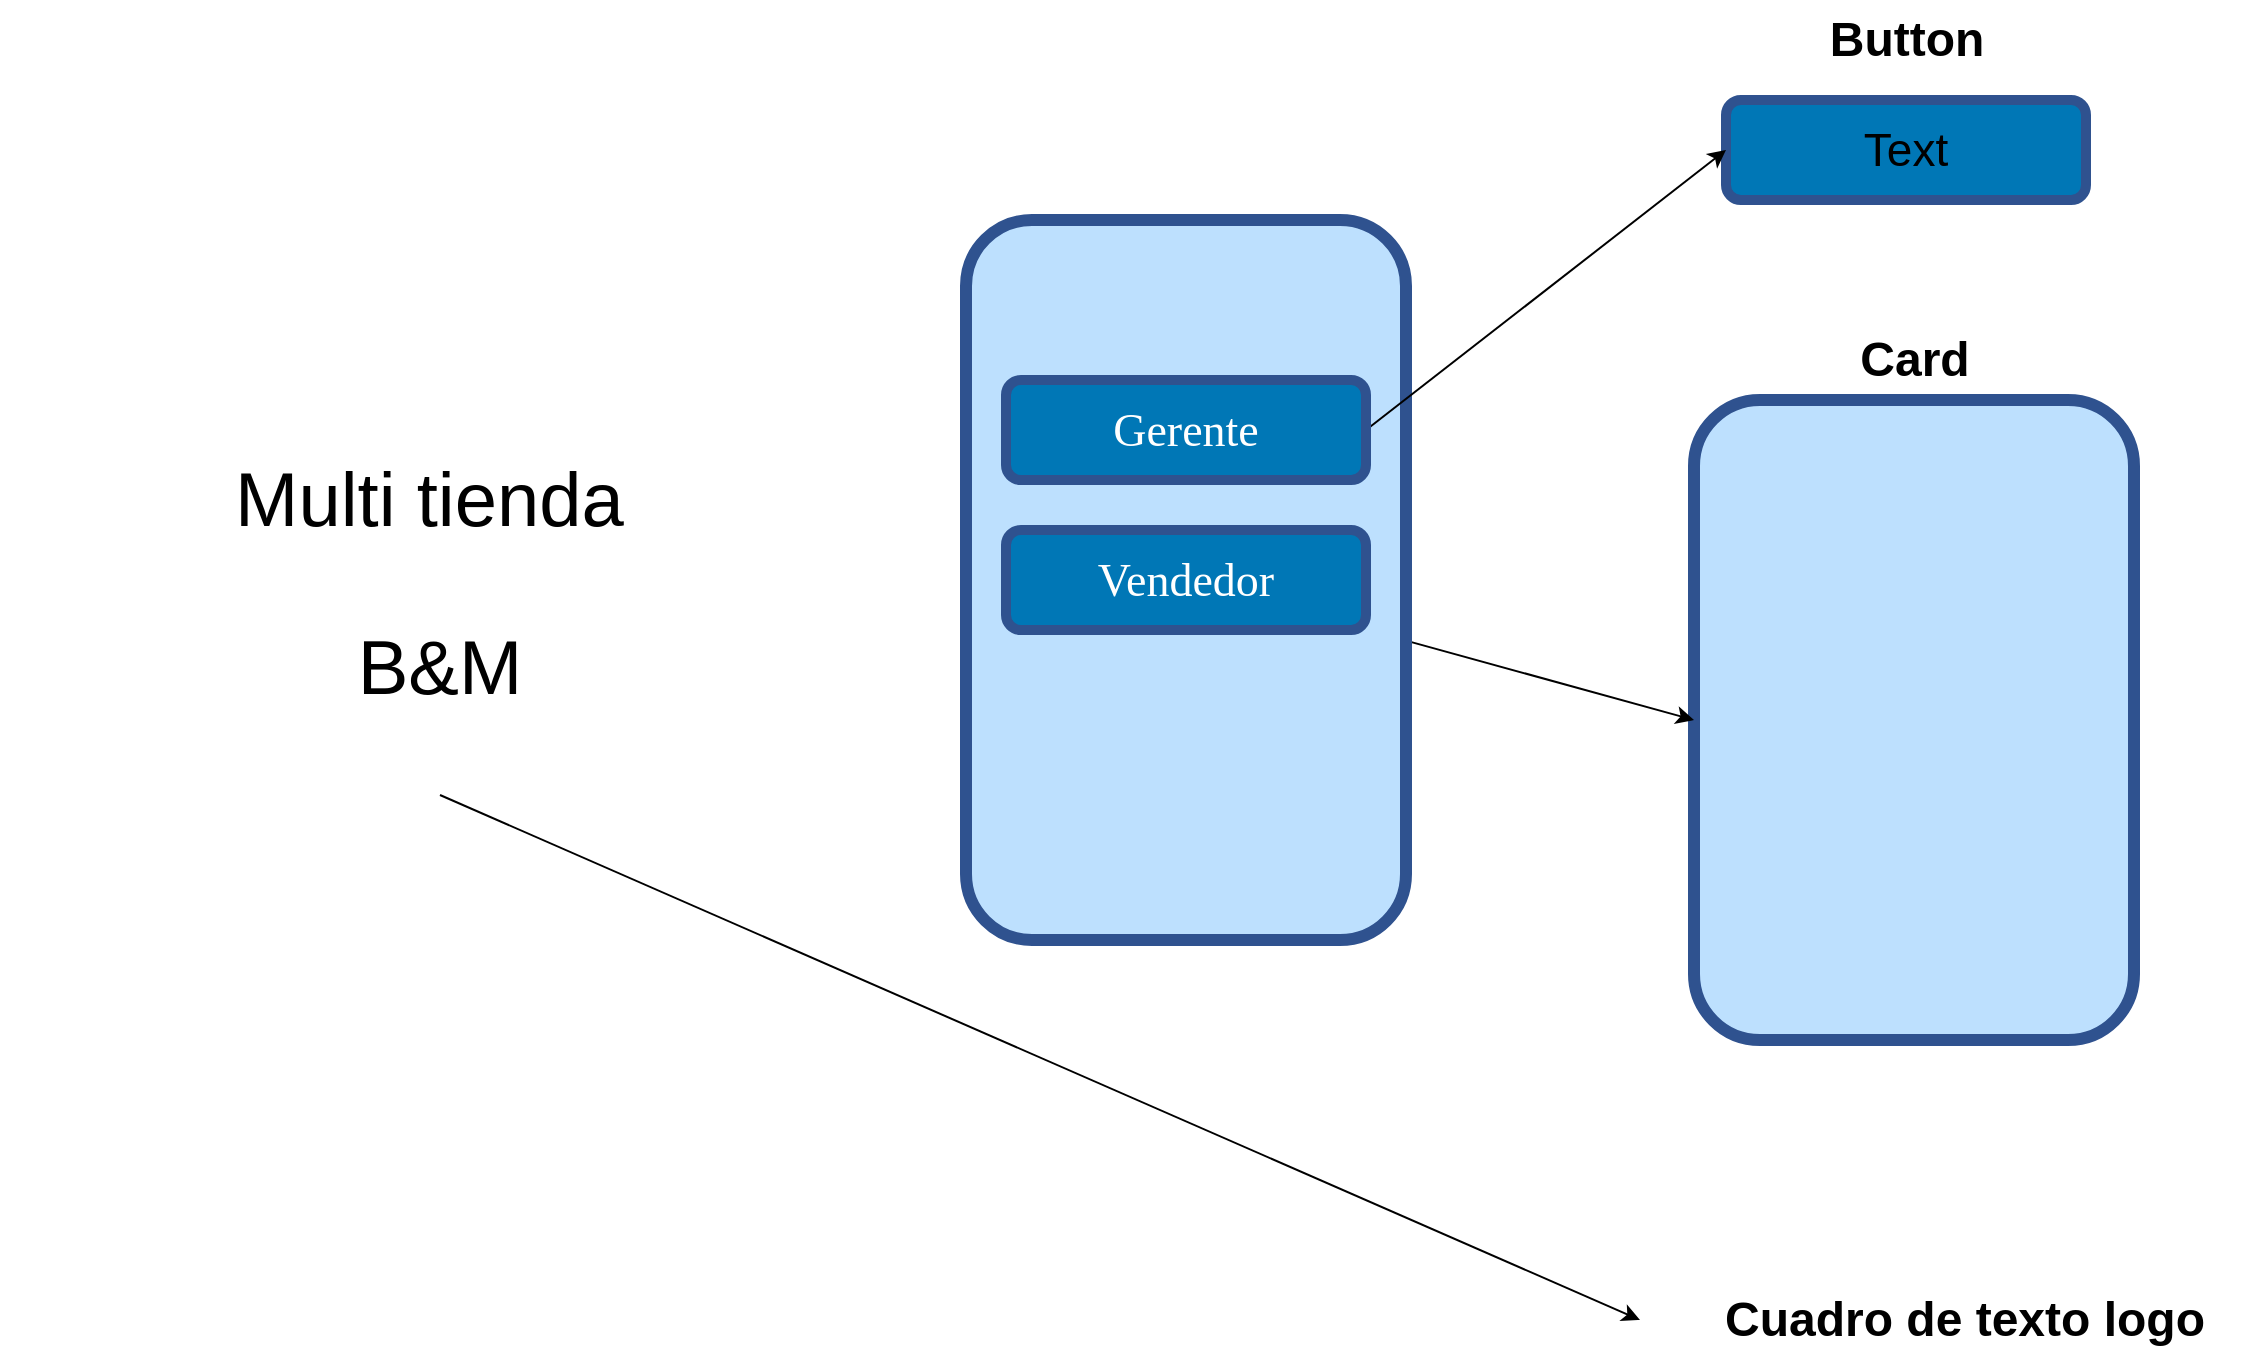 <mxfile>
    <diagram id="EILJiqJ9554mk6Q7RdY3" name="Inicio-Componentes ">
        <mxGraphModel dx="788" dy="614" grid="1" gridSize="10" guides="1" tooltips="1" connect="1" arrows="1" fold="1" page="1" pageScale="1" pageWidth="827" pageHeight="1169" math="0" shadow="0">
            <root>
                <mxCell id="0"/>
                <mxCell id="1" parent="0"/>
                <object label="" hedietLinkedDataV1_path="../../src/components/Card.jsx" id="2">
                    <mxCell style="rounded=1;whiteSpace=wrap;html=1;fillColor=#bde0fe;strokeWidth=6;strokeColor=#2f528f;fontColor=default;" parent="1" vertex="1">
                        <mxGeometry x="847" y="230" width="220" height="320" as="geometry"/>
                    </mxCell>
                </object>
                <object label="Text" hedietLinkedDataV1_path="../../src/components/buttons/Button.jsx" id="3">
                    <mxCell style="rounded=1;whiteSpace=wrap;html=1;fillColor=#0077b6;strokeColor=#2F528F;strokeWidth=5;fontSize=23;" parent="1" vertex="1">
                        <mxGeometry x="863" y="80" width="180" height="50" as="geometry"/>
                    </mxCell>
                </object>
                <mxCell id="11" style="edgeStyle=none;html=1;entryX=0;entryY=0.5;entryDx=0;entryDy=0;fontSize=23;" parent="1" source="8" target="2" edge="1">
                    <mxGeometry relative="1" as="geometry"/>
                </mxCell>
                <mxCell id="8" value="" style="rounded=1;whiteSpace=wrap;html=1;fillColor=#bde0fe;strokeWidth=6;strokeColor=#2f528f;" parent="1" vertex="1">
                    <mxGeometry x="483" y="140" width="220" height="360" as="geometry"/>
                </mxCell>
                <mxCell id="12" style="edgeStyle=none;html=1;exitX=1;exitY=0.5;exitDx=0;exitDy=0;entryX=0;entryY=0.5;entryDx=0;entryDy=0;fontSize=23;" parent="1" source="9" target="3" edge="1">
                    <mxGeometry relative="1" as="geometry"/>
                </mxCell>
                <mxCell id="9" value="&lt;span style=&quot;font-size: 23px; font-family: Calibri; color: white;&quot;&gt;Gerente&lt;/span&gt;" style="rounded=1;whiteSpace=wrap;html=1;fillColor=#0077b6;strokeColor=#2F528F;strokeWidth=5;fontSize=23;" parent="1" vertex="1">
                    <mxGeometry x="503" y="220" width="180" height="50" as="geometry"/>
                </mxCell>
                <mxCell id="10" value="&lt;span style=&quot;font-size: 23px; font-family: Calibri; color: white;&quot;&gt;Vendedor&lt;/span&gt;" style="rounded=1;whiteSpace=wrap;html=1;fillColor=#0077b6;strokeColor=#2F528F;strokeWidth=5;fontSize=23;" parent="1" vertex="1">
                    <mxGeometry x="503" y="295" width="180" height="50" as="geometry"/>
                </mxCell>
                <mxCell id="13" value="Card" style="text;strokeColor=none;fillColor=none;html=1;fontSize=24;fontStyle=1;verticalAlign=middle;align=center;strokeWidth=5;" parent="1" vertex="1">
                    <mxGeometry x="907" y="190" width="100" height="40" as="geometry"/>
                </mxCell>
                <mxCell id="14" value="Button" style="text;strokeColor=none;fillColor=none;html=1;fontSize=24;fontStyle=1;verticalAlign=middle;align=center;strokeWidth=5;" parent="1" vertex="1">
                    <mxGeometry x="903" y="30" width="100" height="40" as="geometry"/>
                </mxCell>
                <mxCell id="15" value="&lt;p style=&quot;font-size: 38px;&quot;&gt;&lt;span style=&quot;font-size: 38px;&quot;&gt;Multi tienda&amp;nbsp;&lt;/span&gt;&lt;/p&gt;&lt;p style=&quot;font-size: 38px;&quot;&gt;&lt;span style=&quot;font-size: 38px;&quot;&gt;B&amp;amp;M&lt;/span&gt;&lt;/p&gt;" style="text;whiteSpace=wrap;html=1;fontSize=38;align=center;" parent="1" vertex="1">
                    <mxGeometry y="212.5" width="440" height="215" as="geometry"/>
                </mxCell>
                <mxCell id="16" style="edgeStyle=none;html=1;fontSize=23;exitX=0.5;exitY=1;exitDx=0;exitDy=0;" parent="1" source="15" edge="1">
                    <mxGeometry relative="1" as="geometry">
                        <mxPoint x="713" y="434.315" as="sourcePoint"/>
                        <mxPoint x="820" y="690" as="targetPoint"/>
                    </mxGeometry>
                </mxCell>
                <mxCell id="17" value="Cuadro de texto logo" style="text;strokeColor=none;fillColor=none;html=1;fontSize=24;fontStyle=1;verticalAlign=middle;align=center;strokeWidth=5;" parent="1" vertex="1">
                    <mxGeometry x="840" y="670" width="283" height="40" as="geometry"/>
                </mxCell>
            </root>
        </mxGraphModel>
    </diagram>
    <diagram id="KUuyEyh35tG2OSCEm1gD" name="Vendedor-menu">
        <mxGraphModel dx="788" dy="614" grid="1" gridSize="10" guides="1" tooltips="1" connect="1" arrows="1" fold="1" page="1" pageScale="1" pageWidth="827" pageHeight="1169" math="0" shadow="0">
            <root>
                <mxCell id="0"/>
                <mxCell id="1" parent="0"/>
            </root>
        </mxGraphModel>
    </diagram>
    <diagram id="N7JoT2B0bNStlSFZk0k9" name="Página-3">
        <mxGraphModel dx="797" dy="386" grid="0" gridSize="10" guides="1" tooltips="1" connect="1" arrows="1" fold="1" page="1" pageScale="1" pageWidth="827" pageHeight="1169" math="0" shadow="0">
            <root>
                <mxCell id="0"/>
                <mxCell id="1" parent="0"/>
                <mxCell id="U8FQehtb1Ix8Jb3oDnnj-10" value="" style="group" parent="1" vertex="1" connectable="0">
                    <mxGeometry x="80" y="10" width="210" height="170" as="geometry"/>
                </mxCell>
                <mxCell id="U8FQehtb1Ix8Jb3oDnnj-6" value="Categorias" style="shape=umlFrame;whiteSpace=wrap;html=1;width=80;height=30;" parent="U8FQehtb1Ix8Jb3oDnnj-10" vertex="1">
                    <mxGeometry y="30" width="210" height="140" as="geometry"/>
                </mxCell>
                <mxCell id="U8FQehtb1Ix8Jb3oDnnj-7" value="Caso 1" style="text;align=center;fontStyle=1;verticalAlign=middle;spacingLeft=3;spacingRight=3;strokeColor=none;rotatable=0;points=[[0,0.5],[1,0.5]];portConstraint=eastwest;" parent="U8FQehtb1Ix8Jb3oDnnj-10" vertex="1">
                    <mxGeometry x="65" width="80" height="26" as="geometry"/>
                </mxCell>
                <mxCell id="U8FQehtb1Ix8Jb3oDnnj-8" value="{&lt;br&gt;id:1,&amp;nbsp;&lt;br&gt;categoria: ropa,&lt;br&gt;eliminado: 1&lt;br&gt;}" style="html=1;align=left;" parent="U8FQehtb1Ix8Jb3oDnnj-10" vertex="1">
                    <mxGeometry x="10" y="70" width="90" height="90" as="geometry"/>
                </mxCell>
                <mxCell id="U8FQehtb1Ix8Jb3oDnnj-9" value="{&lt;br&gt;id:2,&amp;nbsp;&lt;br&gt;categoria: ropas,&lt;br&gt;eliminado: 0&lt;br&gt;}" style="html=1;align=left;" parent="U8FQehtb1Ix8Jb3oDnnj-10" vertex="1">
                    <mxGeometry x="110" y="70" width="90" height="90" as="geometry"/>
                </mxCell>
                <mxCell id="U8FQehtb1Ix8Jb3oDnnj-11" value="" style="group" parent="1" vertex="1" connectable="0">
                    <mxGeometry x="80" y="190" width="210" height="170" as="geometry"/>
                </mxCell>
                <mxCell id="U8FQehtb1Ix8Jb3oDnnj-12" value="Categorias" style="shape=umlFrame;whiteSpace=wrap;html=1;width=80;height=30;" parent="U8FQehtb1Ix8Jb3oDnnj-11" vertex="1">
                    <mxGeometry y="30" width="210" height="140" as="geometry"/>
                </mxCell>
                <mxCell id="U8FQehtb1Ix8Jb3oDnnj-13" value="Caso 2" style="text;align=center;fontStyle=1;verticalAlign=middle;spacingLeft=3;spacingRight=3;strokeColor=none;rotatable=0;points=[[0,0.5],[1,0.5]];portConstraint=eastwest;" parent="U8FQehtb1Ix8Jb3oDnnj-11" vertex="1">
                    <mxGeometry x="65" width="80" height="26" as="geometry"/>
                </mxCell>
                <mxCell id="U8FQehtb1Ix8Jb3oDnnj-14" value="{&lt;br&gt;id:1,&amp;nbsp;&lt;br&gt;categoria: ropa,&lt;br&gt;eliminado: 0&lt;br&gt;}" style="html=1;align=left;" parent="U8FQehtb1Ix8Jb3oDnnj-11" vertex="1">
                    <mxGeometry x="10" y="70" width="90" height="90" as="geometry"/>
                </mxCell>
                <mxCell id="U8FQehtb1Ix8Jb3oDnnj-15" value="{&lt;br&gt;id:2,&amp;nbsp;&lt;br&gt;categoria: ropas,&lt;br&gt;eliminado: 0&lt;br&gt;}" style="html=1;align=left;" parent="U8FQehtb1Ix8Jb3oDnnj-11" vertex="1">
                    <mxGeometry x="110" y="70" width="90" height="90" as="geometry"/>
                </mxCell>
                <mxCell id="U8FQehtb1Ix8Jb3oDnnj-27" value="" style="edgeStyle=none;html=1;entryX=0;entryY=0.5;entryDx=0;entryDy=0;" parent="1" source="U8FQehtb1Ix8Jb3oDnnj-6" target="U8FQehtb1Ix8Jb3oDnnj-28" edge="1">
                    <mxGeometry relative="1" as="geometry">
                        <mxPoint x="350" y="110" as="targetPoint"/>
                    </mxGeometry>
                </mxCell>
                <mxCell id="U8FQehtb1Ix8Jb3oDnnj-36" style="edgeStyle=none;html=1;exitX=1;exitY=0.5;exitDx=0;exitDy=0;" parent="1" source="U8FQehtb1Ix8Jb3oDnnj-28" target="U8FQehtb1Ix8Jb3oDnnj-32" edge="1">
                    <mxGeometry relative="1" as="geometry"/>
                </mxCell>
                <mxCell id="U8FQehtb1Ix8Jb3oDnnj-28" value="ropas-&amp;gt;ropa" style="ellipse;whiteSpace=wrap;html=1;" parent="1" vertex="1">
                    <mxGeometry x="344" y="75" width="140" height="70" as="geometry"/>
                </mxCell>
                <mxCell id="U8FQehtb1Ix8Jb3oDnnj-39" value="" style="edgeStyle=none;html=1;" parent="1" source="U8FQehtb1Ix8Jb3oDnnj-29" target="U8FQehtb1Ix8Jb3oDnnj-38" edge="1">
                    <mxGeometry relative="1" as="geometry"/>
                </mxCell>
                <mxCell id="U8FQehtb1Ix8Jb3oDnnj-29" value="ropas-&amp;gt;ropa" style="ellipse;whiteSpace=wrap;html=1;" parent="1" vertex="1">
                    <mxGeometry x="350" y="255" width="140" height="70" as="geometry"/>
                </mxCell>
                <mxCell id="U8FQehtb1Ix8Jb3oDnnj-30" style="edgeStyle=none;html=1;" parent="1" source="U8FQehtb1Ix8Jb3oDnnj-12" target="U8FQehtb1Ix8Jb3oDnnj-29" edge="1">
                    <mxGeometry relative="1" as="geometry"/>
                </mxCell>
                <mxCell id="U8FQehtb1Ix8Jb3oDnnj-31" value="" style="group" parent="1" vertex="1" connectable="0">
                    <mxGeometry x="520" y="10" width="210" height="170" as="geometry"/>
                </mxCell>
                <mxCell id="U8FQehtb1Ix8Jb3oDnnj-32" value="Categorias" style="shape=umlFrame;whiteSpace=wrap;html=1;width=80;height=30;" parent="U8FQehtb1Ix8Jb3oDnnj-31" vertex="1">
                    <mxGeometry y="30" width="210" height="140" as="geometry"/>
                </mxCell>
                <mxCell id="U8FQehtb1Ix8Jb3oDnnj-34" value="{&lt;br&gt;id:1,&amp;nbsp;&lt;br&gt;categoria: ropa,&lt;br&gt;&lt;b&gt;eliminado: 0&lt;/b&gt;&lt;br&gt;}" style="html=1;align=left;" parent="U8FQehtb1Ix8Jb3oDnnj-31" vertex="1">
                    <mxGeometry x="10" y="70" width="90" height="90" as="geometry"/>
                </mxCell>
                <mxCell id="U8FQehtb1Ix8Jb3oDnnj-35" value="{&lt;br&gt;id:2,&amp;nbsp;&lt;br&gt;categoria: ropas,&lt;br&gt;&lt;b&gt;eliminado: 1&lt;br&gt;&lt;/b&gt;}" style="html=1;align=left;" parent="U8FQehtb1Ix8Jb3oDnnj-31" vertex="1">
                    <mxGeometry x="110" y="70" width="90" height="90" as="geometry"/>
                </mxCell>
                <mxCell id="U8FQehtb1Ix8Jb3oDnnj-37" value=" Se cambian los estados de eliminado" style="text;strokeColor=none;fillColor=none;align=left;verticalAlign=top;spacingLeft=4;spacingRight=4;overflow=hidden;rotatable=0;points=[[0,0.5],[1,0.5]];portConstraint=eastwest;" parent="U8FQehtb1Ix8Jb3oDnnj-31" vertex="1">
                    <mxGeometry x="-5" width="220" height="26" as="geometry"/>
                </mxCell>
                <mxCell id="U8FQehtb1Ix8Jb3oDnnj-38" value="Mensaje de error :&lt;br&gt;{&lt;br&gt;&amp;nbsp;mgs : El categoria ya existe&lt;br&gt;}" style="whiteSpace=wrap;html=1;fillColor=rgb(24, 20, 29);align=left;" parent="1" vertex="1">
                    <mxGeometry x="520" y="255" width="210" height="70" as="geometry"/>
                </mxCell>
                <mxCell id="U8FQehtb1Ix8Jb3oDnnj-40" value="" style="group" parent="1" vertex="1" connectable="0">
                    <mxGeometry x="80" y="370" width="210" height="170" as="geometry"/>
                </mxCell>
                <mxCell id="U8FQehtb1Ix8Jb3oDnnj-41" value="Categorias" style="shape=umlFrame;whiteSpace=wrap;html=1;width=80;height=30;" parent="U8FQehtb1Ix8Jb3oDnnj-40" vertex="1">
                    <mxGeometry y="30" width="210" height="140" as="geometry"/>
                </mxCell>
                <mxCell id="U8FQehtb1Ix8Jb3oDnnj-42" value="Caso 3" style="text;align=center;fontStyle=1;verticalAlign=middle;spacingLeft=3;spacingRight=3;strokeColor=none;rotatable=0;points=[[0,0.5],[1,0.5]];portConstraint=eastwest;" parent="U8FQehtb1Ix8Jb3oDnnj-40" vertex="1">
                    <mxGeometry x="65" width="80" height="26" as="geometry"/>
                </mxCell>
                <mxCell id="U8FQehtb1Ix8Jb3oDnnj-43" value="{&lt;br&gt;id:1,&amp;nbsp;&lt;br&gt;categoria: Joya,&lt;br&gt;eliminado: 0&lt;br&gt;}" style="html=1;align=left;" parent="U8FQehtb1Ix8Jb3oDnnj-40" vertex="1">
                    <mxGeometry x="10" y="70" width="90" height="90" as="geometry"/>
                </mxCell>
                <mxCell id="U8FQehtb1Ix8Jb3oDnnj-44" value="{&lt;br&gt;id:2,&amp;nbsp;&lt;br&gt;categoria: ropas,&lt;br&gt;eliminado: 0&lt;br&gt;}" style="html=1;align=left;" parent="U8FQehtb1Ix8Jb3oDnnj-40" vertex="1">
                    <mxGeometry x="110" y="70" width="90" height="90" as="geometry"/>
                </mxCell>
                <mxCell id="U8FQehtb1Ix8Jb3oDnnj-45" value="" style="edgeStyle=none;html=1;" parent="1" source="U8FQehtb1Ix8Jb3oDnnj-46" target="U8FQehtb1Ix8Jb3oDnnj-48" edge="1">
                    <mxGeometry relative="1" as="geometry"/>
                </mxCell>
                <mxCell id="U8FQehtb1Ix8Jb3oDnnj-46" value="ropas-&amp;gt;ropa" style="ellipse;whiteSpace=wrap;html=1;" parent="1" vertex="1">
                    <mxGeometry x="350" y="435" width="140" height="70" as="geometry"/>
                </mxCell>
                <mxCell id="U8FQehtb1Ix8Jb3oDnnj-47" style="edgeStyle=none;html=1;" parent="1" source="U8FQehtb1Ix8Jb3oDnnj-41" target="U8FQehtb1Ix8Jb3oDnnj-46" edge="1">
                    <mxGeometry relative="1" as="geometry"/>
                </mxCell>
                <mxCell id="U8FQehtb1Ix8Jb3oDnnj-48" value="Mensaje de exito y se actualiza:&lt;br&gt;{&lt;br&gt;&amp;nbsp;mgs : Categoría editada&lt;br&gt;}" style="whiteSpace=wrap;html=1;fillColor=rgb(24, 20, 29);align=left;" parent="1" vertex="1">
                    <mxGeometry x="520" y="435" width="210" height="70" as="geometry"/>
                </mxCell>
            </root>
        </mxGraphModel>
    </diagram>
    <diagram id="_okco5C2W0WlOXvp14A7" name="Ven&amp;Deu">
        <mxGraphModel dx="788" dy="1783" grid="1" gridSize="10" guides="1" tooltips="1" connect="1" arrows="1" fold="1" page="1" pageScale="1" pageWidth="827" pageHeight="1169" math="0" shadow="0">
            <root>
                <mxCell id="0"/>
                <mxCell id="1" parent="0"/>
                <mxCell id="jAozL6-U_2_faota0Tyw-2" value="" style="strokeWidth=1;shadow=0;dashed=0;align=center;html=1;shape=mxgraph.mockup.containers.browserWindow;rSize=0;strokeColor=#666666;strokeColor2=#008cff;strokeColor3=#c4c4c4;mainText=,;recursiveResize=0;" parent="1" vertex="1">
                    <mxGeometry x="360" y="390" width="800" height="500" as="geometry"/>
                </mxCell>
                <mxCell id="jAozL6-U_2_faota0Tyw-3" value="Page 1" style="strokeWidth=1;shadow=0;dashed=0;align=center;html=1;shape=mxgraph.mockup.containers.anchor;fontSize=17;fontColor=#666666;align=left;" parent="jAozL6-U_2_faota0Tyw-2" vertex="1">
                    <mxGeometry x="60" y="12" width="110" height="26" as="geometry"/>
                </mxCell>
                <mxCell id="jAozL6-U_2_faota0Tyw-4" value="https://www.draw.io" style="strokeWidth=1;shadow=0;dashed=0;align=center;html=1;shape=mxgraph.mockup.containers.anchor;rSize=0;fontSize=17;fontColor=#666666;align=left;" parent="jAozL6-U_2_faota0Tyw-2" vertex="1">
                    <mxGeometry x="130" y="60" width="250" height="26" as="geometry"/>
                </mxCell>
                <mxCell id="8p9O3aM8ChEbI39gOx6o-46" value="Salir" style="strokeWidth=1;shadow=0;dashed=0;align=center;html=1;shape=mxgraph.mockup.buttons.button;strokeColor=#666666;fontColor=#ffffff;mainText=;buttonStyle=round;fontSize=17;fontStyle=1;fillColor=#008cff;whiteSpace=wrap;" parent="jAozL6-U_2_faota0Tyw-2" vertex="1">
                    <mxGeometry x="730" y="460" width="50" height="35" as="geometry"/>
                </mxCell>
                <mxCell id="jAozL6-U_2_faota0Tyw-11" value="" style="strokeWidth=1;shadow=0;dashed=0;align=center;html=1;shape=mxgraph.mockup.forms.rrect;rSize=0;strokeColor=#999999;fillColor=#ffffff;" parent="jAozL6-U_2_faota0Tyw-2" vertex="1">
                    <mxGeometry x="90" y="200" width="70" height="200" as="geometry"/>
                </mxCell>
                <mxCell id="jAozL6-U_2_faota0Tyw-12" value="Cliente" style="strokeWidth=1;shadow=0;dashed=0;align=center;html=1;shape=mxgraph.mockup.forms.rrect;rSize=0;strokeColor=#999999;fontColor=#008cff;fontSize=17;fillColor=#ffffff;resizeWidth=1;" parent="jAozL6-U_2_faota0Tyw-11" vertex="1">
                    <mxGeometry width="70" height="30" relative="1" as="geometry"/>
                </mxCell>
                <mxCell id="jAozL6-U_2_faota0Tyw-13" value="Item 1" style="strokeWidth=1;shadow=0;dashed=0;align=center;html=1;shape=mxgraph.mockup.forms.anchor;fontSize=17;fontColor=#666666;align=left;spacingLeft=5;resizeWidth=1;" parent="jAozL6-U_2_faota0Tyw-11" vertex="1">
                    <mxGeometry width="70" height="20" relative="1" as="geometry">
                        <mxPoint y="30" as="offset"/>
                    </mxGeometry>
                </mxCell>
                <mxCell id="jAozL6-U_2_faota0Tyw-14" value="Item 2" style="strokeWidth=1;shadow=0;dashed=0;align=center;html=1;shape=mxgraph.mockup.forms.anchor;fontSize=17;fontColor=#666666;align=left;spacingLeft=5;resizeWidth=1;" parent="jAozL6-U_2_faota0Tyw-11" vertex="1">
                    <mxGeometry width="70" height="20" relative="1" as="geometry">
                        <mxPoint y="50" as="offset"/>
                    </mxGeometry>
                </mxCell>
                <mxCell id="jAozL6-U_2_faota0Tyw-15" value="Item 3" style="strokeWidth=1;shadow=0;dashed=0;align=center;html=1;shape=mxgraph.mockup.forms.rrect;rSize=0;fontSize=17;fontColor=#666666;align=left;spacingLeft=5;fillColor=#ddeeff;strokeColor=none;resizeWidth=1;" parent="jAozL6-U_2_faota0Tyw-11" vertex="1">
                    <mxGeometry width="70" height="20" relative="1" as="geometry">
                        <mxPoint y="70" as="offset"/>
                    </mxGeometry>
                </mxCell>
                <mxCell id="jAozL6-U_2_faota0Tyw-16" value="Item 4" style="strokeWidth=1;shadow=0;dashed=0;align=center;html=1;shape=mxgraph.mockup.forms.anchor;fontSize=17;fontColor=#666666;align=left;spacingLeft=5;resizeWidth=1;" parent="jAozL6-U_2_faota0Tyw-11" vertex="1">
                    <mxGeometry width="70" height="20" relative="1" as="geometry">
                        <mxPoint y="90" as="offset"/>
                    </mxGeometry>
                </mxCell>
                <mxCell id="jAozL6-U_2_faota0Tyw-17" value="" style="strokeWidth=1;shadow=0;dashed=0;align=center;html=1;shape=mxgraph.mockup.forms.rrect;rSize=0;strokeColor=#999999;fillColor=#ffffff;" parent="jAozL6-U_2_faota0Tyw-2" vertex="1">
                    <mxGeometry x="160" y="200" width="110" height="200" as="geometry"/>
                </mxCell>
                <mxCell id="jAozL6-U_2_faota0Tyw-18" value="Deuda total" style="strokeWidth=1;shadow=0;dashed=0;align=center;html=1;shape=mxgraph.mockup.forms.rrect;rSize=0;strokeColor=#999999;fontColor=#008cff;fontSize=17;fillColor=#ffffff;resizeWidth=1;" parent="jAozL6-U_2_faota0Tyw-17" vertex="1">
                    <mxGeometry width="110" height="30" relative="1" as="geometry"/>
                </mxCell>
                <mxCell id="jAozL6-U_2_faota0Tyw-19" value="Item 1" style="strokeWidth=1;shadow=0;dashed=0;align=center;html=1;shape=mxgraph.mockup.forms.anchor;fontSize=17;fontColor=#666666;align=left;spacingLeft=5;resizeWidth=1;" parent="jAozL6-U_2_faota0Tyw-17" vertex="1">
                    <mxGeometry width="110" height="20" relative="1" as="geometry">
                        <mxPoint y="30" as="offset"/>
                    </mxGeometry>
                </mxCell>
                <mxCell id="jAozL6-U_2_faota0Tyw-20" value="Item 2" style="strokeWidth=1;shadow=0;dashed=0;align=center;html=1;shape=mxgraph.mockup.forms.anchor;fontSize=17;fontColor=#666666;align=left;spacingLeft=5;resizeWidth=1;" parent="jAozL6-U_2_faota0Tyw-17" vertex="1">
                    <mxGeometry width="110" height="20" relative="1" as="geometry">
                        <mxPoint y="50" as="offset"/>
                    </mxGeometry>
                </mxCell>
                <mxCell id="jAozL6-U_2_faota0Tyw-21" value="Item 3" style="strokeWidth=1;shadow=0;dashed=0;align=center;html=1;shape=mxgraph.mockup.forms.rrect;rSize=0;fontSize=17;fontColor=#666666;align=left;spacingLeft=5;fillColor=#ddeeff;strokeColor=none;resizeWidth=1;" parent="jAozL6-U_2_faota0Tyw-17" vertex="1">
                    <mxGeometry width="110" height="20" relative="1" as="geometry">
                        <mxPoint y="70" as="offset"/>
                    </mxGeometry>
                </mxCell>
                <mxCell id="jAozL6-U_2_faota0Tyw-22" value="Item 4" style="strokeWidth=1;shadow=0;dashed=0;align=center;html=1;shape=mxgraph.mockup.forms.anchor;fontSize=17;fontColor=#666666;align=left;spacingLeft=5;resizeWidth=1;" parent="jAozL6-U_2_faota0Tyw-17" vertex="1">
                    <mxGeometry width="110" height="20" relative="1" as="geometry">
                        <mxPoint y="90" as="offset"/>
                    </mxGeometry>
                </mxCell>
                <mxCell id="jAozL6-U_2_faota0Tyw-23" value="" style="strokeWidth=1;shadow=0;dashed=0;align=center;html=1;shape=mxgraph.mockup.forms.rrect;rSize=0;strokeColor=#999999;fillColor=#ffffff;" parent="jAozL6-U_2_faota0Tyw-2" vertex="1">
                    <mxGeometry x="270" y="200" width="70" height="200" as="geometry"/>
                </mxCell>
                <mxCell id="jAozL6-U_2_faota0Tyw-24" value="Pagado" style="strokeWidth=1;shadow=0;dashed=0;align=center;html=1;shape=mxgraph.mockup.forms.rrect;rSize=0;strokeColor=#999999;fontColor=#008cff;fontSize=17;fillColor=#ffffff;resizeWidth=1;" parent="jAozL6-U_2_faota0Tyw-23" vertex="1">
                    <mxGeometry width="70" height="30" relative="1" as="geometry"/>
                </mxCell>
                <mxCell id="jAozL6-U_2_faota0Tyw-25" value="Item 1" style="strokeWidth=1;shadow=0;dashed=0;align=center;html=1;shape=mxgraph.mockup.forms.anchor;fontSize=17;fontColor=#666666;align=left;spacingLeft=5;resizeWidth=1;" parent="jAozL6-U_2_faota0Tyw-23" vertex="1">
                    <mxGeometry width="70" height="20" relative="1" as="geometry">
                        <mxPoint y="30" as="offset"/>
                    </mxGeometry>
                </mxCell>
                <mxCell id="jAozL6-U_2_faota0Tyw-26" value="Item 2" style="strokeWidth=1;shadow=0;dashed=0;align=center;html=1;shape=mxgraph.mockup.forms.anchor;fontSize=17;fontColor=#666666;align=left;spacingLeft=5;resizeWidth=1;" parent="jAozL6-U_2_faota0Tyw-23" vertex="1">
                    <mxGeometry width="70" height="20" relative="1" as="geometry">
                        <mxPoint y="50" as="offset"/>
                    </mxGeometry>
                </mxCell>
                <mxCell id="jAozL6-U_2_faota0Tyw-27" value="Item 3" style="strokeWidth=1;shadow=0;dashed=0;align=center;html=1;shape=mxgraph.mockup.forms.rrect;rSize=0;fontSize=17;fontColor=#666666;align=left;spacingLeft=5;fillColor=#ddeeff;strokeColor=none;resizeWidth=1;" parent="jAozL6-U_2_faota0Tyw-23" vertex="1">
                    <mxGeometry width="70" height="20" relative="1" as="geometry">
                        <mxPoint y="70" as="offset"/>
                    </mxGeometry>
                </mxCell>
                <mxCell id="jAozL6-U_2_faota0Tyw-28" value="Item 4" style="strokeWidth=1;shadow=0;dashed=0;align=center;html=1;shape=mxgraph.mockup.forms.anchor;fontSize=17;fontColor=#666666;align=left;spacingLeft=5;resizeWidth=1;" parent="jAozL6-U_2_faota0Tyw-23" vertex="1">
                    <mxGeometry width="70" height="20" relative="1" as="geometry">
                        <mxPoint y="90" as="offset"/>
                    </mxGeometry>
                </mxCell>
                <mxCell id="jAozL6-U_2_faota0Tyw-29" value="" style="strokeWidth=1;shadow=0;dashed=0;align=center;html=1;shape=mxgraph.mockup.forms.rrect;rSize=0;strokeColor=#999999;fillColor=#ffffff;" parent="jAozL6-U_2_faota0Tyw-2" vertex="1">
                    <mxGeometry x="340" y="200" width="70" height="200" as="geometry"/>
                </mxCell>
                <mxCell id="jAozL6-U_2_faota0Tyw-30" value="" style="strokeWidth=1;shadow=0;dashed=0;align=center;html=1;shape=mxgraph.mockup.forms.rrect;rSize=0;strokeColor=#999999;fontColor=#008cff;fontSize=17;fillColor=#ffffff;resizeWidth=1;" parent="jAozL6-U_2_faota0Tyw-29" vertex="1">
                    <mxGeometry width="70" height="30" relative="1" as="geometry"/>
                </mxCell>
                <mxCell id="jAozL6-U_2_faota0Tyw-31" value="" style="strokeWidth=1;shadow=0;dashed=0;align=center;html=1;shape=mxgraph.mockup.forms.anchor;fontSize=17;fontColor=#666666;align=left;spacingLeft=5;resizeWidth=1;" parent="jAozL6-U_2_faota0Tyw-29" vertex="1">
                    <mxGeometry width="70" height="20" relative="1" as="geometry">
                        <mxPoint y="30" as="offset"/>
                    </mxGeometry>
                </mxCell>
                <mxCell id="jAozL6-U_2_faota0Tyw-35" value="Pagar" style="strokeWidth=1;shadow=0;dashed=0;align=center;html=1;shape=mxgraph.mockup.buttons.button;strokeColor=#666666;fontColor=#ffffff;mainText=;buttonStyle=round;fontSize=17;fontStyle=1;fillColor=#008cff;whiteSpace=wrap;" parent="jAozL6-U_2_faota0Tyw-29" vertex="1">
                    <mxGeometry x="5" y="30" width="60" height="20" as="geometry"/>
                </mxCell>
                <mxCell id="jAozL6-U_2_faota0Tyw-36" value="Pagar" style="strokeWidth=1;shadow=0;dashed=0;align=center;html=1;shape=mxgraph.mockup.buttons.button;strokeColor=#666666;fontColor=#ffffff;mainText=;buttonStyle=round;fontSize=17;fontStyle=1;fillColor=#008cff;whiteSpace=wrap;" parent="jAozL6-U_2_faota0Tyw-29" vertex="1">
                    <mxGeometry x="5" y="50" width="60" height="20" as="geometry"/>
                </mxCell>
                <mxCell id="jAozL6-U_2_faota0Tyw-37" value="Pagar" style="strokeWidth=1;shadow=0;dashed=0;align=center;html=1;shape=mxgraph.mockup.buttons.button;strokeColor=#666666;fontColor=#ffffff;mainText=;buttonStyle=round;fontSize=17;fontStyle=1;fillColor=#008cff;whiteSpace=wrap;" parent="jAozL6-U_2_faota0Tyw-29" vertex="1">
                    <mxGeometry x="5" y="70" width="60" height="20" as="geometry"/>
                </mxCell>
                <mxCell id="jAozL6-U_2_faota0Tyw-38" value="Pagar" style="strokeWidth=1;shadow=0;dashed=0;align=center;html=1;shape=mxgraph.mockup.buttons.button;strokeColor=#666666;fontColor=#ffffff;mainText=;buttonStyle=round;fontSize=17;fontStyle=1;fillColor=#008cff;whiteSpace=wrap;" parent="jAozL6-U_2_faota0Tyw-29" vertex="1">
                    <mxGeometry x="5" y="90" width="60" height="20" as="geometry"/>
                </mxCell>
                <mxCell id="jAozL6-U_2_faota0Tyw-40" value="" style="rounded=1;whiteSpace=wrap;html=1;fillColor=#bde0fe;strokeWidth=6;strokeColor=#2f528f;" parent="jAozL6-U_2_faota0Tyw-2" vertex="1">
                    <mxGeometry x="490" y="160" width="210" height="250" as="geometry"/>
                </mxCell>
                <mxCell id="jAozL6-U_2_faota0Tyw-41" value="Search" style="strokeWidth=1;shadow=0;dashed=0;align=center;html=1;shape=mxgraph.mockup.forms.searchBox;strokeColor=#999999;mainText=;strokeColor2=#008cff;fontColor=#666666;fontSize=17;align=left;spacingLeft=3;" parent="jAozL6-U_2_faota0Tyw-2" vertex="1">
                    <mxGeometry x="90" y="400" width="320" height="30" as="geometry"/>
                </mxCell>
                <mxCell id="jAozL6-U_2_faota0Tyw-43" value="Monto" style="strokeWidth=1;shadow=0;dashed=0;align=center;html=1;shape=mxgraph.mockup.text.textBox;fontColor=#666666;align=left;fontSize=17;spacingLeft=4;spacingTop=-3;strokeColor=#666666;mainText=" parent="jAozL6-U_2_faota0Tyw-2" vertex="1">
                    <mxGeometry x="520" y="200" width="150" height="30" as="geometry"/>
                </mxCell>
                <mxCell id="jAozL6-U_2_faota0Tyw-44" value="Pagar" style="strokeWidth=1;shadow=0;dashed=0;align=center;html=1;shape=mxgraph.mockup.buttons.button;strokeColor=#666666;fontColor=#ffffff;mainText=;buttonStyle=round;fontSize=17;fontStyle=1;fillColor=#008cff;whiteSpace=wrap;" parent="jAozL6-U_2_faota0Tyw-2" vertex="1">
                    <mxGeometry x="560" y="370" width="60" height="20" as="geometry"/>
                </mxCell>
                <mxCell id="jAozL6-U_2_faota0Tyw-1" value="" style="rounded=1;whiteSpace=wrap;html=1;fillColor=#bde0fe;strokeWidth=6;strokeColor=#2f528f;" parent="1" vertex="1">
                    <mxGeometry x="35" y="110" width="220" height="360" as="geometry"/>
                </mxCell>
                <mxCell id="8p9O3aM8ChEbI39gOx6o-47" value="Deudas" style="strokeWidth=1;shadow=0;dashed=0;align=center;html=1;shape=mxgraph.mockup.buttons.button;strokeColor=#666666;fontColor=#ffffff;mainText=;buttonStyle=round;fontSize=17;fontStyle=1;fillColor=#008cff;whiteSpace=wrap;" parent="1" vertex="1">
                    <mxGeometry x="70" y="320" width="150" height="50" as="geometry"/>
                </mxCell>
                <mxCell id="8p9O3aM8ChEbI39gOx6o-48" value="Vender" style="strokeWidth=1;shadow=0;dashed=0;align=center;html=1;shape=mxgraph.mockup.buttons.button;strokeColor=#666666;fontColor=#ffffff;mainText=;buttonStyle=round;fontSize=17;fontStyle=1;fillColor=#008cff;whiteSpace=wrap;" parent="1" vertex="1">
                    <mxGeometry x="70" y="220" width="150" height="50" as="geometry"/>
                </mxCell>
                <mxCell id="jAozL6-U_2_faota0Tyw-45" value="" style="curved=1;endArrow=classic;html=1;entryX=-0.003;entryY=0.48;entryDx=0;entryDy=0;entryPerimeter=0;" parent="1" source="8p9O3aM8ChEbI39gOx6o-47" target="jAozL6-U_2_faota0Tyw-2" edge="1">
                    <mxGeometry width="50" height="50" relative="1" as="geometry">
                        <mxPoint x="270" y="370" as="sourcePoint"/>
                        <mxPoint x="320" y="320" as="targetPoint"/>
                        <Array as="points">
                            <mxPoint x="320" y="370"/>
                            <mxPoint x="270" y="320"/>
                        </Array>
                    </mxGeometry>
                </mxCell>
                <mxCell id="jAozL6-U_2_faota0Tyw-46" value="" style="strokeWidth=1;shadow=0;dashed=0;align=center;html=1;shape=mxgraph.mockup.containers.browserWindow;rSize=0;strokeColor=#666666;strokeColor2=#008cff;strokeColor3=#c4c4c4;mainText=,;recursiveResize=0;" parent="1" vertex="1">
                    <mxGeometry x="360" y="-240" width="800" height="530" as="geometry"/>
                </mxCell>
                <mxCell id="jAozL6-U_2_faota0Tyw-47" value="Page 1" style="strokeWidth=1;shadow=0;dashed=0;align=center;html=1;shape=mxgraph.mockup.containers.anchor;fontSize=17;fontColor=#666666;align=left;" parent="jAozL6-U_2_faota0Tyw-46" vertex="1">
                    <mxGeometry x="60" y="12" width="110" height="26" as="geometry"/>
                </mxCell>
                <mxCell id="jAozL6-U_2_faota0Tyw-48" value="https://www.draw.io" style="strokeWidth=1;shadow=0;dashed=0;align=center;html=1;shape=mxgraph.mockup.containers.anchor;rSize=0;fontSize=17;fontColor=#666666;align=left;" parent="jAozL6-U_2_faota0Tyw-46" vertex="1">
                    <mxGeometry x="130" y="60" width="250" height="26" as="geometry"/>
                </mxCell>
                <mxCell id="jAozL6-U_2_faota0Tyw-49" value="" style="curved=1;endArrow=classic;html=1;entryX=-0.006;entryY=0.612;entryDx=0;entryDy=0;entryPerimeter=0;exitX=0.999;exitY=0.554;exitDx=0;exitDy=0;exitPerimeter=0;" parent="1" source="8p9O3aM8ChEbI39gOx6o-48" target="jAozL6-U_2_faota0Tyw-46" edge="1">
                    <mxGeometry width="50" height="50" relative="1" as="geometry">
                        <mxPoint x="270" y="290" as="sourcePoint"/>
                        <mxPoint x="320" y="240" as="targetPoint"/>
                        <Array as="points">
                            <mxPoint x="320" y="290"/>
                            <mxPoint x="270" y="240"/>
                        </Array>
                    </mxGeometry>
                </mxCell>
            </root>
        </mxGraphModel>
    </diagram>
</mxfile>
